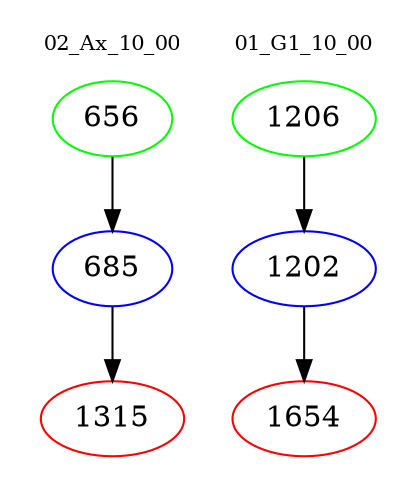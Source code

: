 digraph{
subgraph cluster_0 {
color = white
label = "02_Ax_10_00";
fontsize=10;
T0_656 [label="656", color="green"]
T0_656 -> T0_685 [color="black"]
T0_685 [label="685", color="blue"]
T0_685 -> T0_1315 [color="black"]
T0_1315 [label="1315", color="red"]
}
subgraph cluster_1 {
color = white
label = "01_G1_10_00";
fontsize=10;
T1_1206 [label="1206", color="green"]
T1_1206 -> T1_1202 [color="black"]
T1_1202 [label="1202", color="blue"]
T1_1202 -> T1_1654 [color="black"]
T1_1654 [label="1654", color="red"]
}
}
